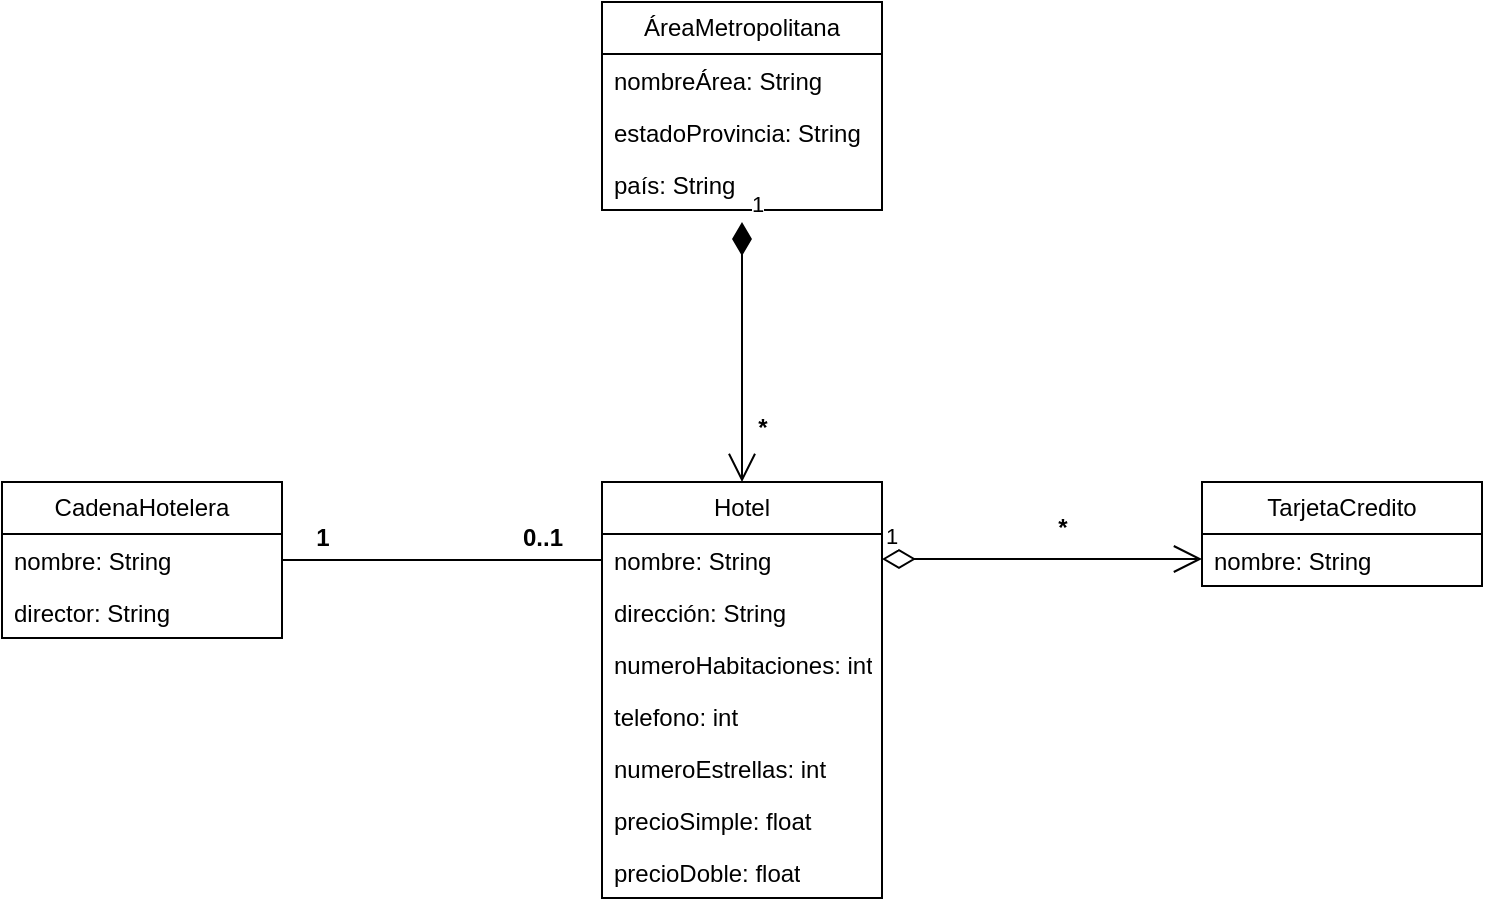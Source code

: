<mxfile version="26.2.14">
  <diagram name="Página-1" id="nB8OjbDVjhaGdRJJkrBl">
    <mxGraphModel dx="1869" dy="608" grid="1" gridSize="10" guides="1" tooltips="1" connect="1" arrows="1" fold="1" page="1" pageScale="1" pageWidth="827" pageHeight="1169" math="0" shadow="0">
      <root>
        <mxCell id="0" />
        <mxCell id="1" parent="0" />
        <mxCell id="lr4toJdW3ei-IIqpjzxq-2" value="ÁreaMetropolitana" style="swimlane;fontStyle=0;childLayout=stackLayout;horizontal=1;startSize=26;fillColor=none;horizontalStack=0;resizeParent=1;resizeParentMax=0;resizeLast=0;collapsible=1;marginBottom=0;whiteSpace=wrap;html=1;" vertex="1" parent="1">
          <mxGeometry x="250" y="90" width="140" height="104" as="geometry" />
        </mxCell>
        <mxCell id="lr4toJdW3ei-IIqpjzxq-3" value="nombreÁrea: String" style="text;strokeColor=none;fillColor=none;align=left;verticalAlign=top;spacingLeft=4;spacingRight=4;overflow=hidden;rotatable=0;points=[[0,0.5],[1,0.5]];portConstraint=eastwest;whiteSpace=wrap;html=1;" vertex="1" parent="lr4toJdW3ei-IIqpjzxq-2">
          <mxGeometry y="26" width="140" height="26" as="geometry" />
        </mxCell>
        <mxCell id="lr4toJdW3ei-IIqpjzxq-4" value="estadoProvincia: String" style="text;strokeColor=none;fillColor=none;align=left;verticalAlign=top;spacingLeft=4;spacingRight=4;overflow=hidden;rotatable=0;points=[[0,0.5],[1,0.5]];portConstraint=eastwest;whiteSpace=wrap;html=1;" vertex="1" parent="lr4toJdW3ei-IIqpjzxq-2">
          <mxGeometry y="52" width="140" height="26" as="geometry" />
        </mxCell>
        <mxCell id="lr4toJdW3ei-IIqpjzxq-5" value="&lt;div&gt;país: String&lt;/div&gt;&lt;div&gt;&lt;br&gt;&lt;/div&gt;" style="text;strokeColor=none;fillColor=none;align=left;verticalAlign=top;spacingLeft=4;spacingRight=4;overflow=hidden;rotatable=0;points=[[0,0.5],[1,0.5]];portConstraint=eastwest;whiteSpace=wrap;html=1;" vertex="1" parent="lr4toJdW3ei-IIqpjzxq-2">
          <mxGeometry y="78" width="140" height="26" as="geometry" />
        </mxCell>
        <mxCell id="lr4toJdW3ei-IIqpjzxq-24" value="CadenaHotelera" style="swimlane;fontStyle=0;childLayout=stackLayout;horizontal=1;startSize=26;fillColor=none;horizontalStack=0;resizeParent=1;resizeParentMax=0;resizeLast=0;collapsible=1;marginBottom=0;whiteSpace=wrap;html=1;" vertex="1" parent="1">
          <mxGeometry x="-50" y="330" width="140" height="78" as="geometry" />
        </mxCell>
        <mxCell id="lr4toJdW3ei-IIqpjzxq-25" value="nombre: String" style="text;strokeColor=none;fillColor=none;align=left;verticalAlign=top;spacingLeft=4;spacingRight=4;overflow=hidden;rotatable=0;points=[[0,0.5],[1,0.5]];portConstraint=eastwest;whiteSpace=wrap;html=1;" vertex="1" parent="lr4toJdW3ei-IIqpjzxq-24">
          <mxGeometry y="26" width="140" height="26" as="geometry" />
        </mxCell>
        <mxCell id="lr4toJdW3ei-IIqpjzxq-26" value="director: String" style="text;strokeColor=none;fillColor=none;align=left;verticalAlign=top;spacingLeft=4;spacingRight=4;overflow=hidden;rotatable=0;points=[[0,0.5],[1,0.5]];portConstraint=eastwest;whiteSpace=wrap;html=1;" vertex="1" parent="lr4toJdW3ei-IIqpjzxq-24">
          <mxGeometry y="52" width="140" height="26" as="geometry" />
        </mxCell>
        <mxCell id="lr4toJdW3ei-IIqpjzxq-28" value="TarjetaCredito" style="swimlane;fontStyle=0;childLayout=stackLayout;horizontal=1;startSize=26;fillColor=none;horizontalStack=0;resizeParent=1;resizeParentMax=0;resizeLast=0;collapsible=1;marginBottom=0;whiteSpace=wrap;html=1;" vertex="1" parent="1">
          <mxGeometry x="550" y="330" width="140" height="52" as="geometry" />
        </mxCell>
        <mxCell id="lr4toJdW3ei-IIqpjzxq-29" value="nombre: String" style="text;strokeColor=none;fillColor=none;align=left;verticalAlign=top;spacingLeft=4;spacingRight=4;overflow=hidden;rotatable=0;points=[[0,0.5],[1,0.5]];portConstraint=eastwest;whiteSpace=wrap;html=1;" vertex="1" parent="lr4toJdW3ei-IIqpjzxq-28">
          <mxGeometry y="26" width="140" height="26" as="geometry" />
        </mxCell>
        <mxCell id="lr4toJdW3ei-IIqpjzxq-32" value="1" style="endArrow=open;html=1;endSize=12;startArrow=diamondThin;startSize=14;startFill=1;edgeStyle=orthogonalEdgeStyle;align=left;verticalAlign=bottom;rounded=0;entryX=0.5;entryY=0;entryDx=0;entryDy=0;" edge="1" parent="1" target="lr4toJdW3ei-IIqpjzxq-34">
          <mxGeometry x="-1" y="3" relative="1" as="geometry">
            <mxPoint x="320" y="200" as="sourcePoint" />
            <mxPoint x="490" y="120" as="targetPoint" />
            <Array as="points">
              <mxPoint x="320" y="230" />
            </Array>
          </mxGeometry>
        </mxCell>
        <mxCell id="lr4toJdW3ei-IIqpjzxq-34" value="Hotel" style="swimlane;fontStyle=0;childLayout=stackLayout;horizontal=1;startSize=26;fillColor=none;horizontalStack=0;resizeParent=1;resizeParentMax=0;resizeLast=0;collapsible=1;marginBottom=0;whiteSpace=wrap;html=1;" vertex="1" parent="1">
          <mxGeometry x="250" y="330" width="140" height="208" as="geometry">
            <mxRectangle x="130" y="300" width="70" height="30" as="alternateBounds" />
          </mxGeometry>
        </mxCell>
        <mxCell id="lr4toJdW3ei-IIqpjzxq-35" value="&lt;div&gt;nombre: String&lt;/div&gt;&lt;div&gt;&lt;br&gt;&lt;/div&gt;" style="text;strokeColor=none;fillColor=none;align=left;verticalAlign=top;spacingLeft=4;spacingRight=4;overflow=hidden;rotatable=0;points=[[0,0.5],[1,0.5]];portConstraint=eastwest;whiteSpace=wrap;html=1;" vertex="1" parent="lr4toJdW3ei-IIqpjzxq-34">
          <mxGeometry y="26" width="140" height="26" as="geometry" />
        </mxCell>
        <mxCell id="lr4toJdW3ei-IIqpjzxq-36" value="dirección: String" style="text;strokeColor=none;fillColor=none;align=left;verticalAlign=top;spacingLeft=4;spacingRight=4;overflow=hidden;rotatable=0;points=[[0,0.5],[1,0.5]];portConstraint=eastwest;whiteSpace=wrap;html=1;" vertex="1" parent="lr4toJdW3ei-IIqpjzxq-34">
          <mxGeometry y="52" width="140" height="26" as="geometry" />
        </mxCell>
        <mxCell id="lr4toJdW3ei-IIqpjzxq-37" value="&lt;div&gt;numeroHabitaciones: int&lt;/div&gt;" style="text;strokeColor=none;fillColor=none;align=left;verticalAlign=top;spacingLeft=4;spacingRight=4;overflow=hidden;rotatable=0;points=[[0,0.5],[1,0.5]];portConstraint=eastwest;whiteSpace=wrap;html=1;" vertex="1" parent="lr4toJdW3ei-IIqpjzxq-34">
          <mxGeometry y="78" width="140" height="26" as="geometry" />
        </mxCell>
        <mxCell id="lr4toJdW3ei-IIqpjzxq-38" value="&lt;div&gt;telefono: int&lt;/div&gt;" style="text;strokeColor=none;fillColor=none;align=left;verticalAlign=top;spacingLeft=4;spacingRight=4;overflow=hidden;rotatable=0;points=[[0,0.5],[1,0.5]];portConstraint=eastwest;whiteSpace=wrap;html=1;" vertex="1" parent="lr4toJdW3ei-IIqpjzxq-34">
          <mxGeometry y="104" width="140" height="26" as="geometry" />
        </mxCell>
        <mxCell id="lr4toJdW3ei-IIqpjzxq-39" value="&lt;div&gt;numeroEstrellas: int&lt;/div&gt;&lt;div&gt;&lt;br&gt;&lt;/div&gt;" style="text;strokeColor=none;fillColor=none;align=left;verticalAlign=top;spacingLeft=4;spacingRight=4;overflow=hidden;rotatable=0;points=[[0,0.5],[1,0.5]];portConstraint=eastwest;whiteSpace=wrap;html=1;" vertex="1" parent="lr4toJdW3ei-IIqpjzxq-34">
          <mxGeometry y="130" width="140" height="26" as="geometry" />
        </mxCell>
        <mxCell id="lr4toJdW3ei-IIqpjzxq-40" value="&lt;div&gt;precioSimple: float&lt;/div&gt;&lt;div&gt;&lt;br&gt;&lt;/div&gt;" style="text;strokeColor=none;fillColor=none;align=left;verticalAlign=top;spacingLeft=4;spacingRight=4;overflow=hidden;rotatable=0;points=[[0,0.5],[1,0.5]];portConstraint=eastwest;whiteSpace=wrap;html=1;" vertex="1" parent="lr4toJdW3ei-IIqpjzxq-34">
          <mxGeometry y="156" width="140" height="26" as="geometry" />
        </mxCell>
        <mxCell id="lr4toJdW3ei-IIqpjzxq-41" value="&lt;div&gt;&lt;div&gt;precioDoble: float&lt;/div&gt;&lt;div&gt;&lt;br&gt;&lt;/div&gt;&lt;/div&gt;" style="text;strokeColor=none;fillColor=none;align=left;verticalAlign=top;spacingLeft=4;spacingRight=4;overflow=hidden;rotatable=0;points=[[0,0.5],[1,0.5]];portConstraint=eastwest;whiteSpace=wrap;html=1;" vertex="1" parent="lr4toJdW3ei-IIqpjzxq-34">
          <mxGeometry y="182" width="140" height="26" as="geometry" />
        </mxCell>
        <mxCell id="lr4toJdW3ei-IIqpjzxq-45" value="*" style="text;align=center;fontStyle=1;verticalAlign=middle;spacingLeft=3;spacingRight=3;strokeColor=none;rotatable=0;points=[[0,0.5],[1,0.5]];portConstraint=eastwest;html=1;" vertex="1" parent="1">
          <mxGeometry x="290" y="290" width="80" height="26" as="geometry" />
        </mxCell>
        <mxCell id="lr4toJdW3ei-IIqpjzxq-46" value="" style="endArrow=none;html=1;rounded=0;entryX=0;entryY=0.5;entryDx=0;entryDy=0;exitX=1;exitY=0.5;exitDx=0;exitDy=0;" edge="1" parent="1" source="lr4toJdW3ei-IIqpjzxq-25" target="lr4toJdW3ei-IIqpjzxq-35">
          <mxGeometry width="50" height="50" relative="1" as="geometry">
            <mxPoint x="110" y="480" as="sourcePoint" />
            <mxPoint x="160" y="430" as="targetPoint" />
          </mxGeometry>
        </mxCell>
        <mxCell id="lr4toJdW3ei-IIqpjzxq-47" value="0..1" style="text;align=center;fontStyle=1;verticalAlign=middle;spacingLeft=3;spacingRight=3;strokeColor=none;rotatable=0;points=[[0,0.5],[1,0.5]];portConstraint=eastwest;html=1;" vertex="1" parent="1">
          <mxGeometry x="180" y="340" width="80" height="36" as="geometry" />
        </mxCell>
        <mxCell id="lr4toJdW3ei-IIqpjzxq-48" value="1" style="text;align=center;fontStyle=1;verticalAlign=middle;spacingLeft=3;spacingRight=3;strokeColor=none;rotatable=0;points=[[0,0.5],[1,0.5]];portConstraint=eastwest;html=1;" vertex="1" parent="1">
          <mxGeometry x="70" y="345" width="80" height="26" as="geometry" />
        </mxCell>
        <mxCell id="lr4toJdW3ei-IIqpjzxq-49" value="1" style="endArrow=open;html=1;endSize=12;startArrow=diamondThin;startSize=14;startFill=0;edgeStyle=orthogonalEdgeStyle;align=left;verticalAlign=bottom;rounded=0;" edge="1" parent="1">
          <mxGeometry x="-1" y="3" relative="1" as="geometry">
            <mxPoint x="390" y="368.5" as="sourcePoint" />
            <mxPoint x="550" y="368.5" as="targetPoint" />
          </mxGeometry>
        </mxCell>
        <mxCell id="lr4toJdW3ei-IIqpjzxq-51" value="*" style="text;align=center;fontStyle=1;verticalAlign=middle;spacingLeft=3;spacingRight=3;strokeColor=none;rotatable=0;points=[[0,0.5],[1,0.5]];portConstraint=eastwest;html=1;" vertex="1" parent="1">
          <mxGeometry x="440" y="340" width="80" height="26" as="geometry" />
        </mxCell>
      </root>
    </mxGraphModel>
  </diagram>
</mxfile>
